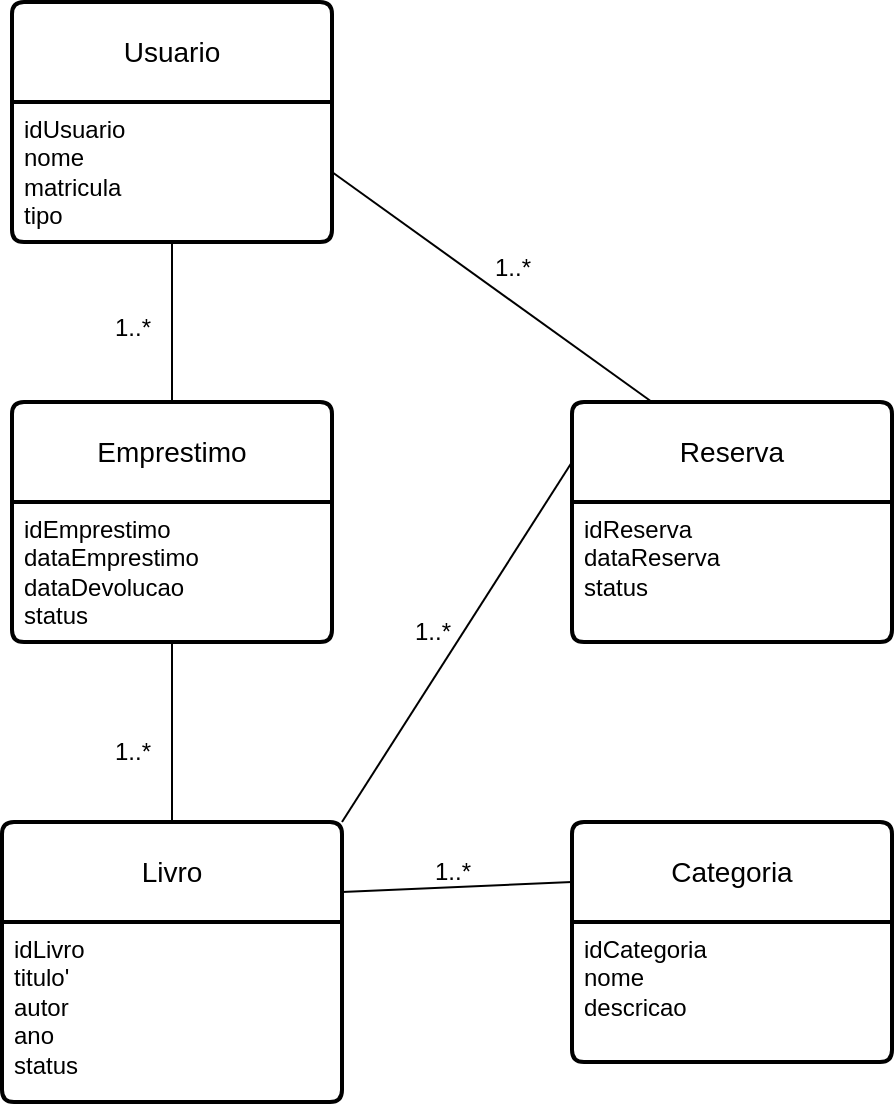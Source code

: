 <mxfile version="28.1.2">
  <diagram name="Página-1" id="A5hu28R8qB6oCzeFPK1F">
    <mxGraphModel dx="983" dy="517" grid="1" gridSize="10" guides="1" tooltips="1" connect="1" arrows="1" fold="1" page="1" pageScale="1" pageWidth="827" pageHeight="1169" math="0" shadow="0">
      <root>
        <mxCell id="0" />
        <mxCell id="1" parent="0" />
        <mxCell id="99BYFTWPOpCHtGZhfcem-2" value="Usuario" style="swimlane;childLayout=stackLayout;horizontal=1;startSize=50;horizontalStack=0;rounded=1;fontSize=14;fontStyle=0;strokeWidth=2;resizeParent=0;resizeLast=1;shadow=0;dashed=0;align=center;arcSize=4;whiteSpace=wrap;html=1;" vertex="1" parent="1">
          <mxGeometry x="60" y="70" width="160" height="120" as="geometry" />
        </mxCell>
        <mxCell id="99BYFTWPOpCHtGZhfcem-3" value="idUsuario&lt;div&gt;nome&lt;/div&gt;&lt;div&gt;matricula&lt;/div&gt;&lt;div&gt;tipo&lt;/div&gt;" style="align=left;strokeColor=none;fillColor=none;spacingLeft=4;spacingRight=4;fontSize=12;verticalAlign=top;resizable=0;rotatable=0;part=1;html=1;whiteSpace=wrap;" vertex="1" parent="99BYFTWPOpCHtGZhfcem-2">
          <mxGeometry y="50" width="160" height="70" as="geometry" />
        </mxCell>
        <mxCell id="99BYFTWPOpCHtGZhfcem-4" value="Emprestimo" style="swimlane;childLayout=stackLayout;horizontal=1;startSize=50;horizontalStack=0;rounded=1;fontSize=14;fontStyle=0;strokeWidth=2;resizeParent=0;resizeLast=1;shadow=0;dashed=0;align=center;arcSize=4;whiteSpace=wrap;html=1;" vertex="1" parent="1">
          <mxGeometry x="60" y="270" width="160" height="120" as="geometry" />
        </mxCell>
        <mxCell id="99BYFTWPOpCHtGZhfcem-5" value="idEmprestimo&lt;div&gt;dataEmprestimo&lt;/div&gt;&lt;div&gt;dataDevolucao&lt;/div&gt;&lt;div&gt;status&lt;/div&gt;" style="align=left;strokeColor=none;fillColor=none;spacingLeft=4;spacingRight=4;fontSize=12;verticalAlign=top;resizable=0;rotatable=0;part=1;html=1;whiteSpace=wrap;" vertex="1" parent="99BYFTWPOpCHtGZhfcem-4">
          <mxGeometry y="50" width="160" height="70" as="geometry" />
        </mxCell>
        <mxCell id="99BYFTWPOpCHtGZhfcem-6" value="Reserva" style="swimlane;childLayout=stackLayout;horizontal=1;startSize=50;horizontalStack=0;rounded=1;fontSize=14;fontStyle=0;strokeWidth=2;resizeParent=0;resizeLast=1;shadow=0;dashed=0;align=center;arcSize=4;whiteSpace=wrap;html=1;" vertex="1" parent="1">
          <mxGeometry x="340" y="270" width="160" height="120" as="geometry" />
        </mxCell>
        <mxCell id="99BYFTWPOpCHtGZhfcem-7" value="idReserva&lt;div&gt;dataReserva&lt;/div&gt;&lt;div&gt;status&lt;/div&gt;" style="align=left;strokeColor=none;fillColor=none;spacingLeft=4;spacingRight=4;fontSize=12;verticalAlign=top;resizable=0;rotatable=0;part=1;html=1;whiteSpace=wrap;" vertex="1" parent="99BYFTWPOpCHtGZhfcem-6">
          <mxGeometry y="50" width="160" height="70" as="geometry" />
        </mxCell>
        <mxCell id="99BYFTWPOpCHtGZhfcem-8" value="Livro" style="swimlane;childLayout=stackLayout;horizontal=1;startSize=50;horizontalStack=0;rounded=1;fontSize=14;fontStyle=0;strokeWidth=2;resizeParent=0;resizeLast=1;shadow=0;dashed=0;align=center;arcSize=4;whiteSpace=wrap;html=1;" vertex="1" parent="1">
          <mxGeometry x="55" y="480" width="170" height="140" as="geometry" />
        </mxCell>
        <mxCell id="99BYFTWPOpCHtGZhfcem-9" value="idLivro&lt;div&gt;titulo&#39;&lt;/div&gt;&lt;div&gt;autor&lt;/div&gt;&lt;div&gt;ano&lt;/div&gt;&lt;div&gt;status&lt;/div&gt;" style="align=left;strokeColor=none;fillColor=none;spacingLeft=4;spacingRight=4;fontSize=12;verticalAlign=top;resizable=0;rotatable=0;part=1;html=1;whiteSpace=wrap;" vertex="1" parent="99BYFTWPOpCHtGZhfcem-8">
          <mxGeometry y="50" width="170" height="90" as="geometry" />
        </mxCell>
        <mxCell id="99BYFTWPOpCHtGZhfcem-10" value="Categoria" style="swimlane;childLayout=stackLayout;horizontal=1;startSize=50;horizontalStack=0;rounded=1;fontSize=14;fontStyle=0;strokeWidth=2;resizeParent=0;resizeLast=1;shadow=0;dashed=0;align=center;arcSize=4;whiteSpace=wrap;html=1;" vertex="1" parent="1">
          <mxGeometry x="340" y="480" width="160" height="120" as="geometry" />
        </mxCell>
        <mxCell id="99BYFTWPOpCHtGZhfcem-11" value="idCategoria&lt;div&gt;nome&lt;/div&gt;&lt;div&gt;descricao&lt;/div&gt;" style="align=left;strokeColor=none;fillColor=none;spacingLeft=4;spacingRight=4;fontSize=12;verticalAlign=top;resizable=0;rotatable=0;part=1;html=1;whiteSpace=wrap;" vertex="1" parent="99BYFTWPOpCHtGZhfcem-10">
          <mxGeometry y="50" width="160" height="70" as="geometry" />
        </mxCell>
        <mxCell id="99BYFTWPOpCHtGZhfcem-17" value="" style="endArrow=none;html=1;rounded=0;exitX=0.5;exitY=1;exitDx=0;exitDy=0;entryX=0.5;entryY=0;entryDx=0;entryDy=0;" edge="1" parent="1" source="99BYFTWPOpCHtGZhfcem-3" target="99BYFTWPOpCHtGZhfcem-4">
          <mxGeometry relative="1" as="geometry">
            <mxPoint x="300" y="180" as="sourcePoint" />
            <mxPoint x="460" y="180" as="targetPoint" />
          </mxGeometry>
        </mxCell>
        <mxCell id="99BYFTWPOpCHtGZhfcem-18" value="" style="endArrow=none;html=1;rounded=0;entryX=0.5;entryY=0;entryDx=0;entryDy=0;exitX=0.5;exitY=1;exitDx=0;exitDy=0;" edge="1" parent="1" source="99BYFTWPOpCHtGZhfcem-5" target="99BYFTWPOpCHtGZhfcem-8">
          <mxGeometry relative="1" as="geometry">
            <mxPoint x="140" y="400" as="sourcePoint" />
            <mxPoint x="139.58" y="490" as="targetPoint" />
          </mxGeometry>
        </mxCell>
        <mxCell id="99BYFTWPOpCHtGZhfcem-19" value="" style="endArrow=none;html=1;rounded=0;exitX=1;exitY=0.25;exitDx=0;exitDy=0;entryX=0;entryY=0.25;entryDx=0;entryDy=0;" edge="1" parent="1" source="99BYFTWPOpCHtGZhfcem-8" target="99BYFTWPOpCHtGZhfcem-10">
          <mxGeometry relative="1" as="geometry">
            <mxPoint x="290" y="400" as="sourcePoint" />
            <mxPoint x="290" y="490" as="targetPoint" />
          </mxGeometry>
        </mxCell>
        <mxCell id="99BYFTWPOpCHtGZhfcem-20" value="" style="endArrow=none;html=1;rounded=0;exitX=1;exitY=0.5;exitDx=0;exitDy=0;entryX=0.25;entryY=0;entryDx=0;entryDy=0;" edge="1" parent="1" source="99BYFTWPOpCHtGZhfcem-3" target="99BYFTWPOpCHtGZhfcem-6">
          <mxGeometry relative="1" as="geometry">
            <mxPoint x="310" y="130" as="sourcePoint" />
            <mxPoint x="310" y="220" as="targetPoint" />
          </mxGeometry>
        </mxCell>
        <mxCell id="99BYFTWPOpCHtGZhfcem-24" value="1..*" style="text;html=1;align=center;verticalAlign=middle;resizable=0;points=[];autosize=1;strokeColor=none;fillColor=none;" vertex="1" parent="1">
          <mxGeometry x="290" y="188" width="40" height="30" as="geometry" />
        </mxCell>
        <mxCell id="99BYFTWPOpCHtGZhfcem-25" value="1..*" style="text;html=1;align=center;verticalAlign=middle;resizable=0;points=[];autosize=1;strokeColor=none;fillColor=none;" vertex="1" parent="1">
          <mxGeometry x="100" y="218" width="40" height="30" as="geometry" />
        </mxCell>
        <mxCell id="99BYFTWPOpCHtGZhfcem-26" value="1..*" style="text;html=1;align=center;verticalAlign=middle;resizable=0;points=[];autosize=1;strokeColor=none;fillColor=none;" vertex="1" parent="1">
          <mxGeometry x="100" y="430" width="40" height="30" as="geometry" />
        </mxCell>
        <mxCell id="99BYFTWPOpCHtGZhfcem-27" value="1..*" style="text;html=1;align=center;verticalAlign=middle;resizable=0;points=[];autosize=1;strokeColor=none;fillColor=none;" vertex="1" parent="1">
          <mxGeometry x="250" y="370" width="40" height="30" as="geometry" />
        </mxCell>
        <mxCell id="99BYFTWPOpCHtGZhfcem-28" value="" style="endArrow=none;html=1;rounded=0;exitX=0;exitY=0.25;exitDx=0;exitDy=0;entryX=1;entryY=0;entryDx=0;entryDy=0;" edge="1" parent="1" source="99BYFTWPOpCHtGZhfcem-6" target="99BYFTWPOpCHtGZhfcem-8">
          <mxGeometry relative="1" as="geometry">
            <mxPoint x="400" y="450" as="sourcePoint" />
            <mxPoint x="400" y="540" as="targetPoint" />
          </mxGeometry>
        </mxCell>
        <mxCell id="99BYFTWPOpCHtGZhfcem-29" value="1..*" style="text;html=1;align=center;verticalAlign=middle;resizable=0;points=[];autosize=1;strokeColor=none;fillColor=none;" vertex="1" parent="1">
          <mxGeometry x="260" y="490" width="40" height="30" as="geometry" />
        </mxCell>
      </root>
    </mxGraphModel>
  </diagram>
</mxfile>
